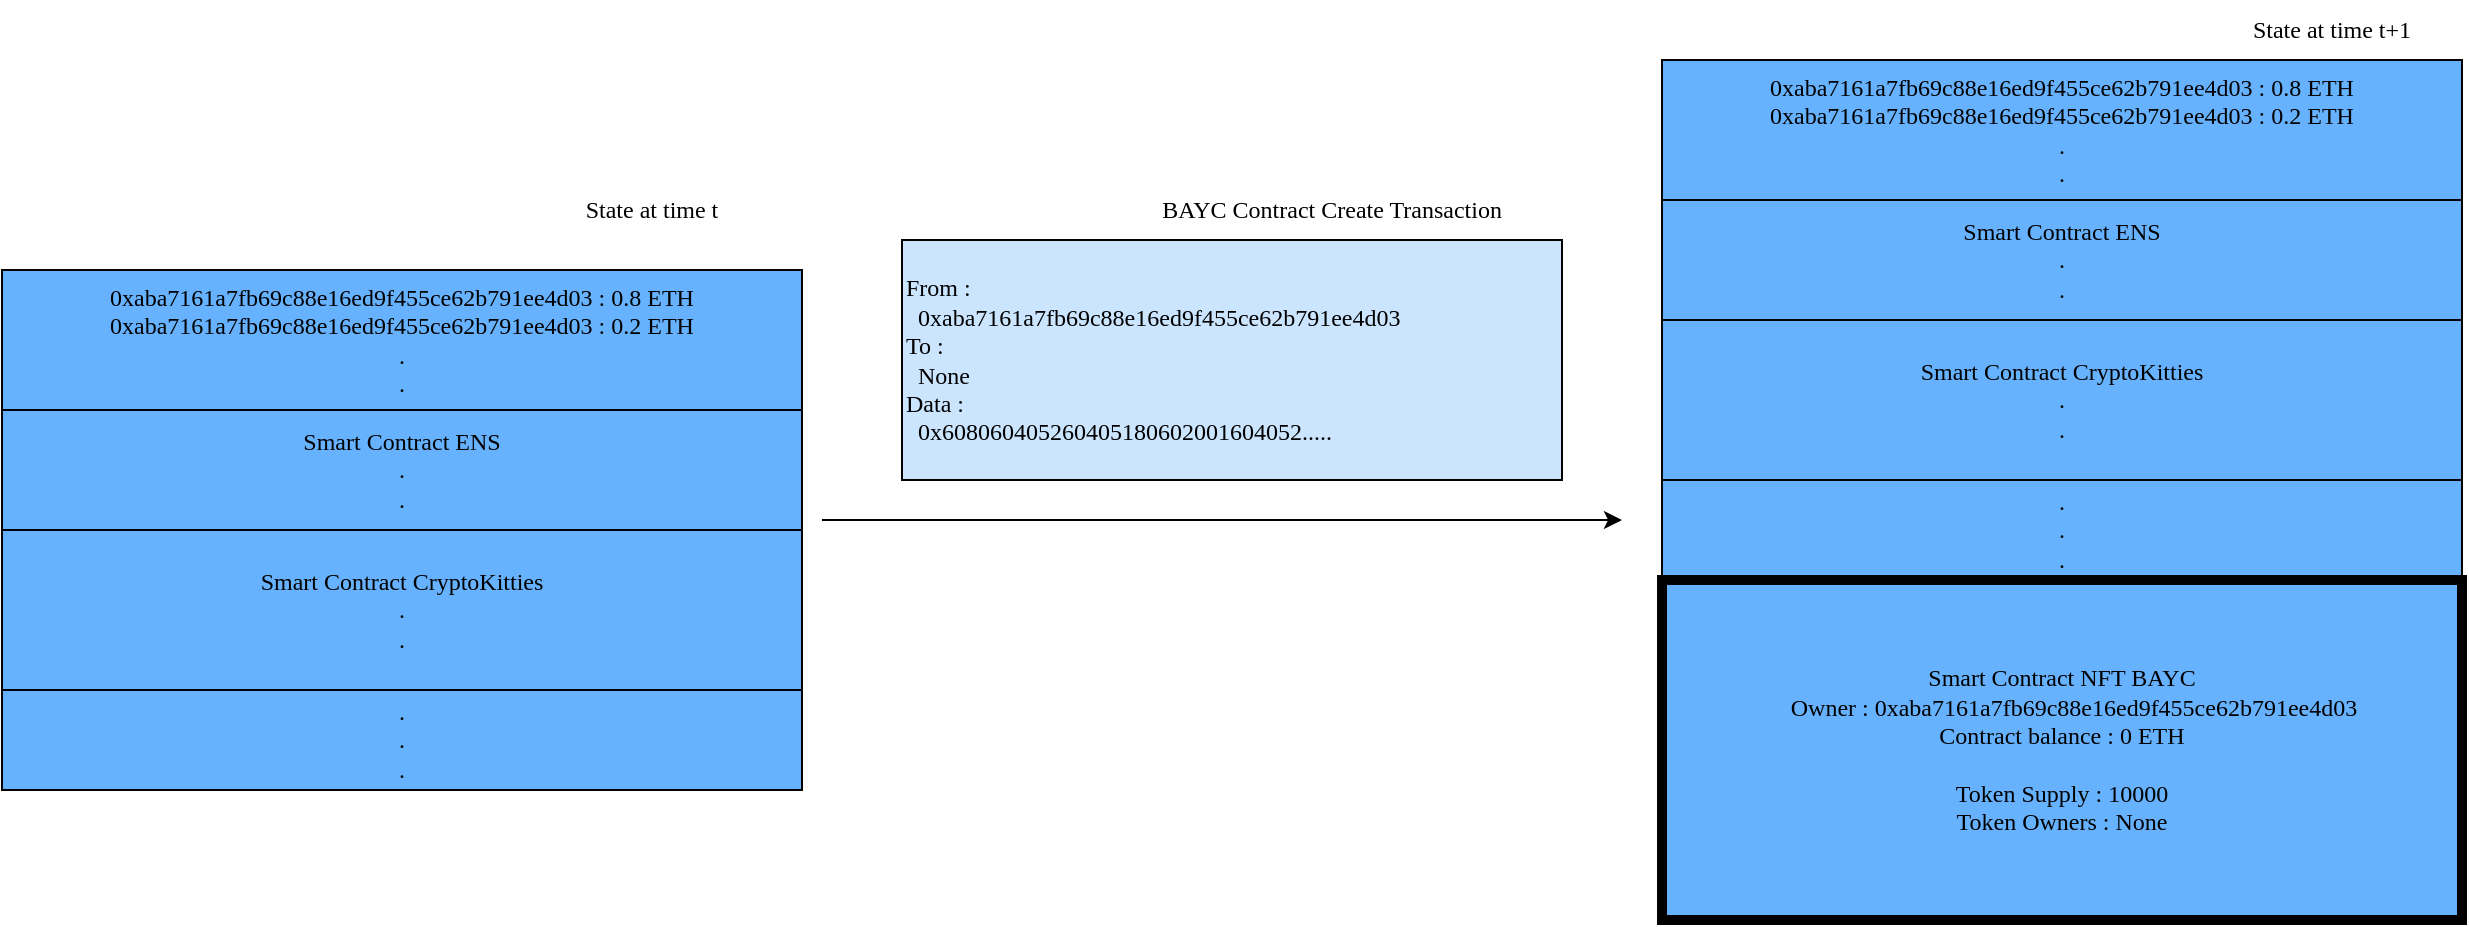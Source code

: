 <mxfile version="18.0.1" type="github">
  <diagram id="oJo2FGNUgsGGbzG4stuL" name="Page-1">
    <mxGraphModel dx="2276" dy="705" grid="1" gridSize="10" guides="1" tooltips="1" connect="1" arrows="1" fold="1" page="1" pageScale="1" pageWidth="850" pageHeight="1100" math="0" shadow="0">
      <root>
        <mxCell id="0" />
        <mxCell id="1" parent="0" />
        <mxCell id="gEmM8FZAyyN7xgSGTA_p-6" value="" style="whiteSpace=wrap;html=1;aspect=fixed;fillColor=#66B2FF;" parent="1" vertex="1">
          <mxGeometry x="580" y="340" width="380" height="380" as="geometry" />
        </mxCell>
        <mxCell id="gEmM8FZAyyN7xgSGTA_p-7" value="&lt;span&gt;&lt;br&gt;&lt;/span&gt;&lt;span style=&quot;text-align: left;&quot;&gt;0xaba7161a7fb69c88e16ed9f455ce62b791ee4d03&lt;/span&gt;&lt;span&gt;&amp;nbsp;: 0.8 ETH&lt;/span&gt;&lt;br&gt;&lt;span style=&quot;text-align: left;&quot;&gt;0xaba7161a7fb69c88e16ed9f455ce62b791ee4d03&lt;/span&gt;&lt;span&gt;&amp;nbsp;: 0.2 ETH&lt;br&gt;.&lt;br&gt;.&lt;br&gt;.&lt;br&gt;&lt;/span&gt;" style="rounded=0;whiteSpace=wrap;html=1;fontFamily=Fira Code;fontSource=https%3A%2F%2Ffonts.googleapis.com%2Fcss%3Ffamily%3DFira%2BCode;fillColor=#66B2FF;" parent="1" vertex="1">
          <mxGeometry x="580" y="290" width="400" height="70" as="geometry" />
        </mxCell>
        <mxCell id="gEmM8FZAyyN7xgSGTA_p-8" value="&lt;span&gt;Smart Contract ENS&lt;br&gt;.&lt;br&gt;.&lt;br&gt;&lt;/span&gt;" style="rounded=0;whiteSpace=wrap;html=1;fontFamily=Fira Code;fontSource=https%3A%2F%2Ffonts.googleapis.com%2Fcss%3Ffamily%3DFira%2BCode;fillColor=#66B2FF;" parent="1" vertex="1">
          <mxGeometry x="580" y="360" width="400" height="60" as="geometry" />
        </mxCell>
        <mxCell id="gEmM8FZAyyN7xgSGTA_p-9" value=".&lt;br&gt;.&lt;br&gt;." style="rounded=0;whiteSpace=wrap;html=1;fontFamily=Fira Code;fontSource=https%3A%2F%2Ffonts.googleapis.com%2Fcss%3Ffamily%3DFira%2BCode;fillColor=#66B2FF;" parent="1" vertex="1">
          <mxGeometry x="580" y="500" width="400" height="50" as="geometry" />
        </mxCell>
        <mxCell id="gEmM8FZAyyN7xgSGTA_p-10" value="&lt;span&gt;Smart Contract NFT BAYC&lt;br&gt;&amp;nbsp; &amp;nbsp; Owner :&amp;nbsp;&lt;/span&gt;&lt;span style=&quot;text-align: left;&quot;&gt;0xaba7161a7fb69c88e16ed9f455ce62b791ee4d03&lt;/span&gt;&lt;span&gt;&lt;br&gt;&lt;/span&gt;&lt;span&gt;&lt;/span&gt;Contract balance : 0 ETH&lt;br&gt;&lt;br&gt;Token Supply : 10000&lt;br&gt;Token Owners : None" style="rounded=0;whiteSpace=wrap;html=1;fontFamily=Fira Code;fontSource=https%3A%2F%2Ffonts.googleapis.com%2Fcss%3Ffamily%3DFira%2BCode;fillColor=#66B2FF;strokeWidth=5;" parent="1" vertex="1">
          <mxGeometry x="580" y="550" width="400" height="170" as="geometry" />
        </mxCell>
        <mxCell id="gEmM8FZAyyN7xgSGTA_p-11" value="State at time t+1" style="text;html=1;strokeColor=none;fillColor=none;align=center;verticalAlign=middle;whiteSpace=wrap;rounded=0;fontFamily=Fira Code;fontSource=https%3A%2F%2Ffonts.googleapis.com%2Fcss%3Ffamily%3DFira%2BCode;" parent="1" vertex="1">
          <mxGeometry x="850" y="260" width="130" height="30" as="geometry" />
        </mxCell>
        <mxCell id="gEmM8FZAyyN7xgSGTA_p-13" value="From : &lt;br&gt;&amp;nbsp; 0xaba7161a7fb69c88e16ed9f455ce62b791ee4d03&lt;br&gt;&lt;div&gt;&lt;span&gt;To :&amp;nbsp;&lt;br&gt;&lt;/span&gt;&lt;span style=&quot;background-color: initial;&quot;&gt;&amp;nbsp; None&lt;/span&gt;&lt;/div&gt;&lt;div&gt;&lt;span&gt;Data :&amp;nbsp;&lt;/span&gt;&lt;/div&gt;&amp;nbsp; 0x608060405260405180602001604052....." style="rounded=0;whiteSpace=wrap;html=1;fontFamily=Fira Code;fontSource=https%3A%2F%2Ffonts.googleapis.com%2Fcss%3Ffamily%3DFira%2BCode;fillColor=#CCE5FF;align=left;" parent="1" vertex="1">
          <mxGeometry x="200" y="380" width="330" height="120" as="geometry" />
        </mxCell>
        <mxCell id="gEmM8FZAyyN7xgSGTA_p-14" value="BAYC Contract Create Transaction" style="text;html=1;strokeColor=none;fillColor=none;align=center;verticalAlign=middle;whiteSpace=wrap;rounded=0;fontFamily=Fira Code;fontSource=https%3A%2F%2Ffonts.googleapis.com%2Fcss%3Ffamily%3DFira%2BCode;" parent="1" vertex="1">
          <mxGeometry x="250" y="350" width="330" height="30" as="geometry" />
        </mxCell>
        <mxCell id="AZIJAIzopRRp9JZApnOb-1" value="&lt;span&gt;Smart Contract CryptoKitties&lt;br&gt;.&lt;br&gt;.&lt;br&gt;&lt;/span&gt;" style="rounded=0;whiteSpace=wrap;html=1;fontFamily=Fira Code;fontSource=https%3A%2F%2Ffonts.googleapis.com%2Fcss%3Ffamily%3DFira%2BCode;fillColor=#66B2FF;" vertex="1" parent="1">
          <mxGeometry x="580" y="420" width="400" height="80" as="geometry" />
        </mxCell>
        <mxCell id="AZIJAIzopRRp9JZApnOb-2" value="" style="whiteSpace=wrap;html=1;aspect=fixed;fillColor=#66B2FF;" vertex="1" parent="1">
          <mxGeometry x="-250" y="445" width="210" height="210" as="geometry" />
        </mxCell>
        <mxCell id="AZIJAIzopRRp9JZApnOb-3" value="&lt;span&gt;&lt;br&gt;&lt;/span&gt;&lt;span style=&quot;text-align: left;&quot;&gt;0xaba7161a7fb69c88e16ed9f455ce62b791ee4d03&lt;/span&gt;&lt;span&gt;&amp;nbsp;: 0.8 ETH&lt;/span&gt;&lt;br&gt;&lt;span style=&quot;text-align: left;&quot;&gt;0xaba7161a7fb69c88e16ed9f455ce62b791ee4d03&lt;/span&gt;&lt;span&gt;&amp;nbsp;: 0.2 ETH&lt;br&gt;.&lt;br&gt;.&lt;br&gt;.&lt;br&gt;&lt;/span&gt;" style="rounded=0;whiteSpace=wrap;html=1;fontFamily=Fira Code;fontSource=https%3A%2F%2Ffonts.googleapis.com%2Fcss%3Ffamily%3DFira%2BCode;fillColor=#66B2FF;" vertex="1" parent="1">
          <mxGeometry x="-250" y="395" width="400" height="70" as="geometry" />
        </mxCell>
        <mxCell id="AZIJAIzopRRp9JZApnOb-4" value="&lt;span&gt;Smart Contract ENS&lt;br&gt;.&lt;br&gt;.&lt;br&gt;&lt;/span&gt;" style="rounded=0;whiteSpace=wrap;html=1;fontFamily=Fira Code;fontSource=https%3A%2F%2Ffonts.googleapis.com%2Fcss%3Ffamily%3DFira%2BCode;fillColor=#66B2FF;" vertex="1" parent="1">
          <mxGeometry x="-250" y="465" width="400" height="60" as="geometry" />
        </mxCell>
        <mxCell id="AZIJAIzopRRp9JZApnOb-5" value=".&lt;br&gt;.&lt;br&gt;." style="rounded=0;whiteSpace=wrap;html=1;fontFamily=Fira Code;fontSource=https%3A%2F%2Ffonts.googleapis.com%2Fcss%3Ffamily%3DFira%2BCode;fillColor=#66B2FF;" vertex="1" parent="1">
          <mxGeometry x="-250" y="605" width="400" height="50" as="geometry" />
        </mxCell>
        <mxCell id="AZIJAIzopRRp9JZApnOb-7" value="State at time t" style="text;html=1;strokeColor=none;fillColor=none;align=center;verticalAlign=middle;whiteSpace=wrap;rounded=0;fontFamily=Fira Code;fontSource=https%3A%2F%2Ffonts.googleapis.com%2Fcss%3Ffamily%3DFira%2BCode;" vertex="1" parent="1">
          <mxGeometry x="10" y="350" width="130" height="30" as="geometry" />
        </mxCell>
        <mxCell id="AZIJAIzopRRp9JZApnOb-8" value="&lt;span&gt;Smart Contract CryptoKitties&lt;br&gt;.&lt;br&gt;.&lt;br&gt;&lt;/span&gt;" style="rounded=0;whiteSpace=wrap;html=1;fontFamily=Fira Code;fontSource=https%3A%2F%2Ffonts.googleapis.com%2Fcss%3Ffamily%3DFira%2BCode;fillColor=#66B2FF;" vertex="1" parent="1">
          <mxGeometry x="-250" y="525" width="400" height="80" as="geometry" />
        </mxCell>
        <mxCell id="AZIJAIzopRRp9JZApnOb-10" value="" style="endArrow=classic;html=1;rounded=0;fontFamily=Fira Code;fontSource=https%3A%2F%2Ffonts.googleapis.com%2Fcss%3Ffamily%3DFira%2BCode;fontSize=12;fontColor=#000000;" edge="1" parent="1">
          <mxGeometry width="50" height="50" relative="1" as="geometry">
            <mxPoint x="160" y="520" as="sourcePoint" />
            <mxPoint x="560" y="520" as="targetPoint" />
          </mxGeometry>
        </mxCell>
      </root>
    </mxGraphModel>
  </diagram>
</mxfile>
